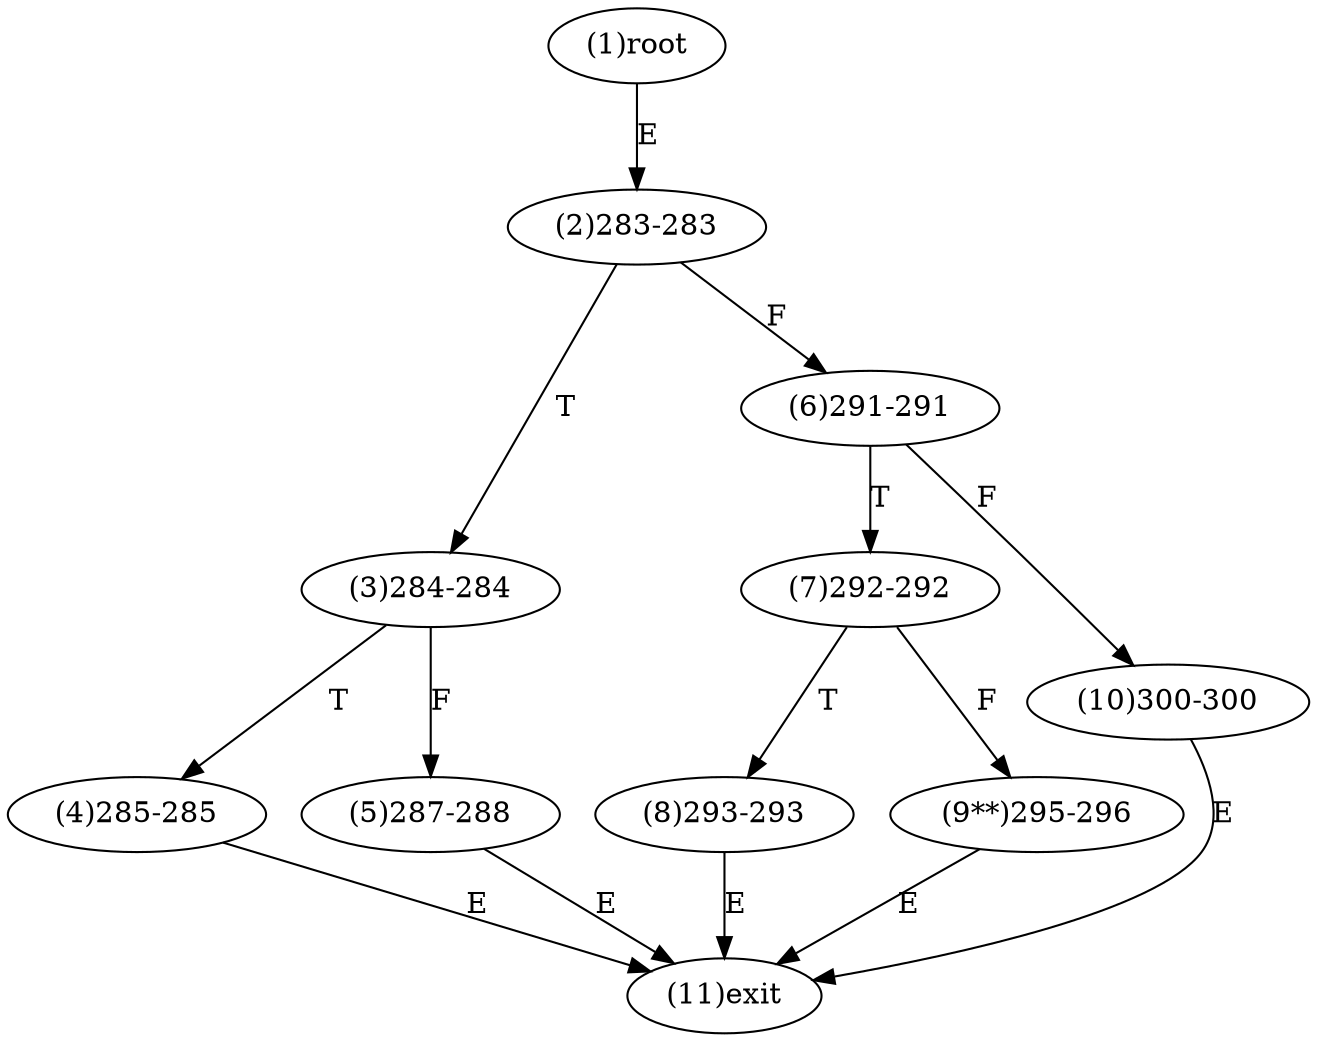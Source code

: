 digraph "" { 
1[ label="(1)root"];
2[ label="(2)283-283"];
3[ label="(3)284-284"];
4[ label="(4)285-285"];
5[ label="(5)287-288"];
6[ label="(6)291-291"];
7[ label="(7)292-292"];
8[ label="(8)293-293"];
9[ label="(9**)295-296"];
10[ label="(10)300-300"];
11[ label="(11)exit"];
1->2[ label="E"];
2->6[ label="F"];
2->3[ label="T"];
3->5[ label="F"];
3->4[ label="T"];
4->11[ label="E"];
5->11[ label="E"];
6->10[ label="F"];
6->7[ label="T"];
7->9[ label="F"];
7->8[ label="T"];
8->11[ label="E"];
9->11[ label="E"];
10->11[ label="E"];
}